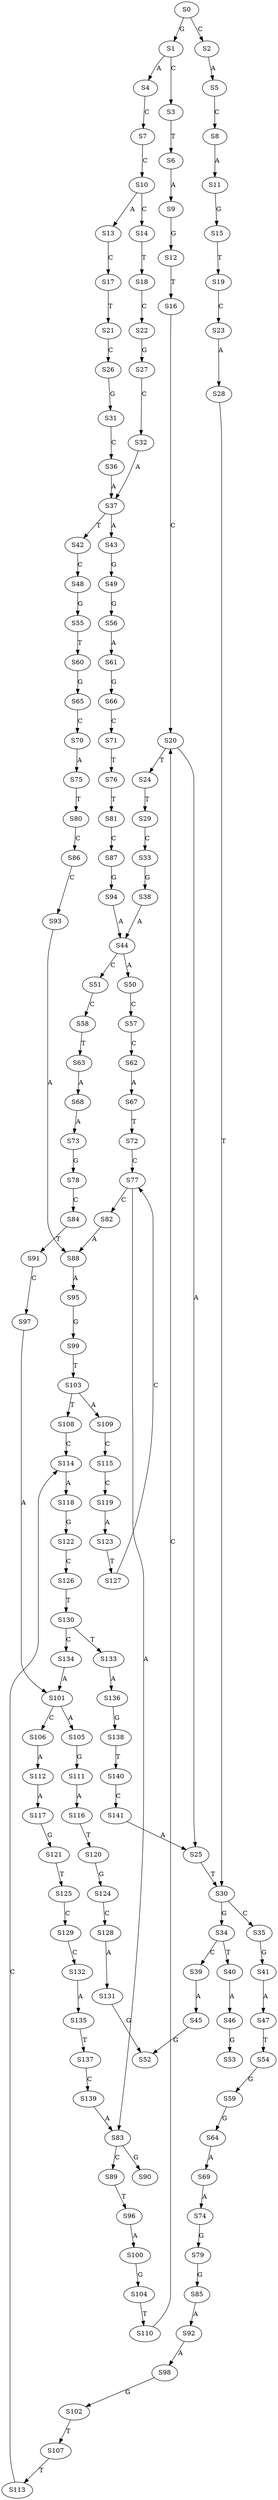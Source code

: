 strict digraph  {
	S0 -> S1 [ label = G ];
	S0 -> S2 [ label = C ];
	S1 -> S3 [ label = C ];
	S1 -> S4 [ label = A ];
	S2 -> S5 [ label = A ];
	S3 -> S6 [ label = T ];
	S4 -> S7 [ label = C ];
	S5 -> S8 [ label = C ];
	S6 -> S9 [ label = A ];
	S7 -> S10 [ label = C ];
	S8 -> S11 [ label = A ];
	S9 -> S12 [ label = G ];
	S10 -> S13 [ label = A ];
	S10 -> S14 [ label = C ];
	S11 -> S15 [ label = G ];
	S12 -> S16 [ label = T ];
	S13 -> S17 [ label = C ];
	S14 -> S18 [ label = T ];
	S15 -> S19 [ label = T ];
	S16 -> S20 [ label = C ];
	S17 -> S21 [ label = T ];
	S18 -> S22 [ label = C ];
	S19 -> S23 [ label = C ];
	S20 -> S24 [ label = T ];
	S20 -> S25 [ label = A ];
	S21 -> S26 [ label = C ];
	S22 -> S27 [ label = G ];
	S23 -> S28 [ label = A ];
	S24 -> S29 [ label = T ];
	S25 -> S30 [ label = T ];
	S26 -> S31 [ label = G ];
	S27 -> S32 [ label = C ];
	S28 -> S30 [ label = T ];
	S29 -> S33 [ label = C ];
	S30 -> S34 [ label = G ];
	S30 -> S35 [ label = C ];
	S31 -> S36 [ label = C ];
	S32 -> S37 [ label = A ];
	S33 -> S38 [ label = G ];
	S34 -> S39 [ label = C ];
	S34 -> S40 [ label = T ];
	S35 -> S41 [ label = G ];
	S36 -> S37 [ label = A ];
	S37 -> S42 [ label = T ];
	S37 -> S43 [ label = A ];
	S38 -> S44 [ label = A ];
	S39 -> S45 [ label = A ];
	S40 -> S46 [ label = A ];
	S41 -> S47 [ label = A ];
	S42 -> S48 [ label = C ];
	S43 -> S49 [ label = G ];
	S44 -> S50 [ label = A ];
	S44 -> S51 [ label = C ];
	S45 -> S52 [ label = G ];
	S46 -> S53 [ label = G ];
	S47 -> S54 [ label = T ];
	S48 -> S55 [ label = G ];
	S49 -> S56 [ label = G ];
	S50 -> S57 [ label = C ];
	S51 -> S58 [ label = C ];
	S54 -> S59 [ label = G ];
	S55 -> S60 [ label = T ];
	S56 -> S61 [ label = A ];
	S57 -> S62 [ label = C ];
	S58 -> S63 [ label = T ];
	S59 -> S64 [ label = G ];
	S60 -> S65 [ label = G ];
	S61 -> S66 [ label = G ];
	S62 -> S67 [ label = A ];
	S63 -> S68 [ label = A ];
	S64 -> S69 [ label = A ];
	S65 -> S70 [ label = C ];
	S66 -> S71 [ label = C ];
	S67 -> S72 [ label = T ];
	S68 -> S73 [ label = A ];
	S69 -> S74 [ label = A ];
	S70 -> S75 [ label = A ];
	S71 -> S76 [ label = T ];
	S72 -> S77 [ label = C ];
	S73 -> S78 [ label = G ];
	S74 -> S79 [ label = G ];
	S75 -> S80 [ label = T ];
	S76 -> S81 [ label = T ];
	S77 -> S82 [ label = C ];
	S77 -> S83 [ label = A ];
	S78 -> S84 [ label = C ];
	S79 -> S85 [ label = G ];
	S80 -> S86 [ label = C ];
	S81 -> S87 [ label = C ];
	S82 -> S88 [ label = A ];
	S83 -> S89 [ label = C ];
	S83 -> S90 [ label = G ];
	S84 -> S91 [ label = T ];
	S85 -> S92 [ label = A ];
	S86 -> S93 [ label = C ];
	S87 -> S94 [ label = G ];
	S88 -> S95 [ label = A ];
	S89 -> S96 [ label = T ];
	S91 -> S97 [ label = C ];
	S92 -> S98 [ label = A ];
	S93 -> S88 [ label = A ];
	S94 -> S44 [ label = A ];
	S95 -> S99 [ label = G ];
	S96 -> S100 [ label = A ];
	S97 -> S101 [ label = A ];
	S98 -> S102 [ label = G ];
	S99 -> S103 [ label = T ];
	S100 -> S104 [ label = G ];
	S101 -> S105 [ label = A ];
	S101 -> S106 [ label = C ];
	S102 -> S107 [ label = T ];
	S103 -> S108 [ label = T ];
	S103 -> S109 [ label = A ];
	S104 -> S110 [ label = T ];
	S105 -> S111 [ label = G ];
	S106 -> S112 [ label = A ];
	S107 -> S113 [ label = T ];
	S108 -> S114 [ label = C ];
	S109 -> S115 [ label = C ];
	S110 -> S20 [ label = C ];
	S111 -> S116 [ label = A ];
	S112 -> S117 [ label = A ];
	S113 -> S114 [ label = C ];
	S114 -> S118 [ label = A ];
	S115 -> S119 [ label = C ];
	S116 -> S120 [ label = T ];
	S117 -> S121 [ label = G ];
	S118 -> S122 [ label = G ];
	S119 -> S123 [ label = A ];
	S120 -> S124 [ label = G ];
	S121 -> S125 [ label = T ];
	S122 -> S126 [ label = C ];
	S123 -> S127 [ label = T ];
	S124 -> S128 [ label = C ];
	S125 -> S129 [ label = C ];
	S126 -> S130 [ label = T ];
	S127 -> S77 [ label = C ];
	S128 -> S131 [ label = A ];
	S129 -> S132 [ label = C ];
	S130 -> S133 [ label = T ];
	S130 -> S134 [ label = C ];
	S131 -> S52 [ label = G ];
	S132 -> S135 [ label = A ];
	S133 -> S136 [ label = A ];
	S134 -> S101 [ label = A ];
	S135 -> S137 [ label = T ];
	S136 -> S138 [ label = G ];
	S137 -> S139 [ label = C ];
	S138 -> S140 [ label = T ];
	S139 -> S83 [ label = A ];
	S140 -> S141 [ label = C ];
	S141 -> S25 [ label = A ];
}
